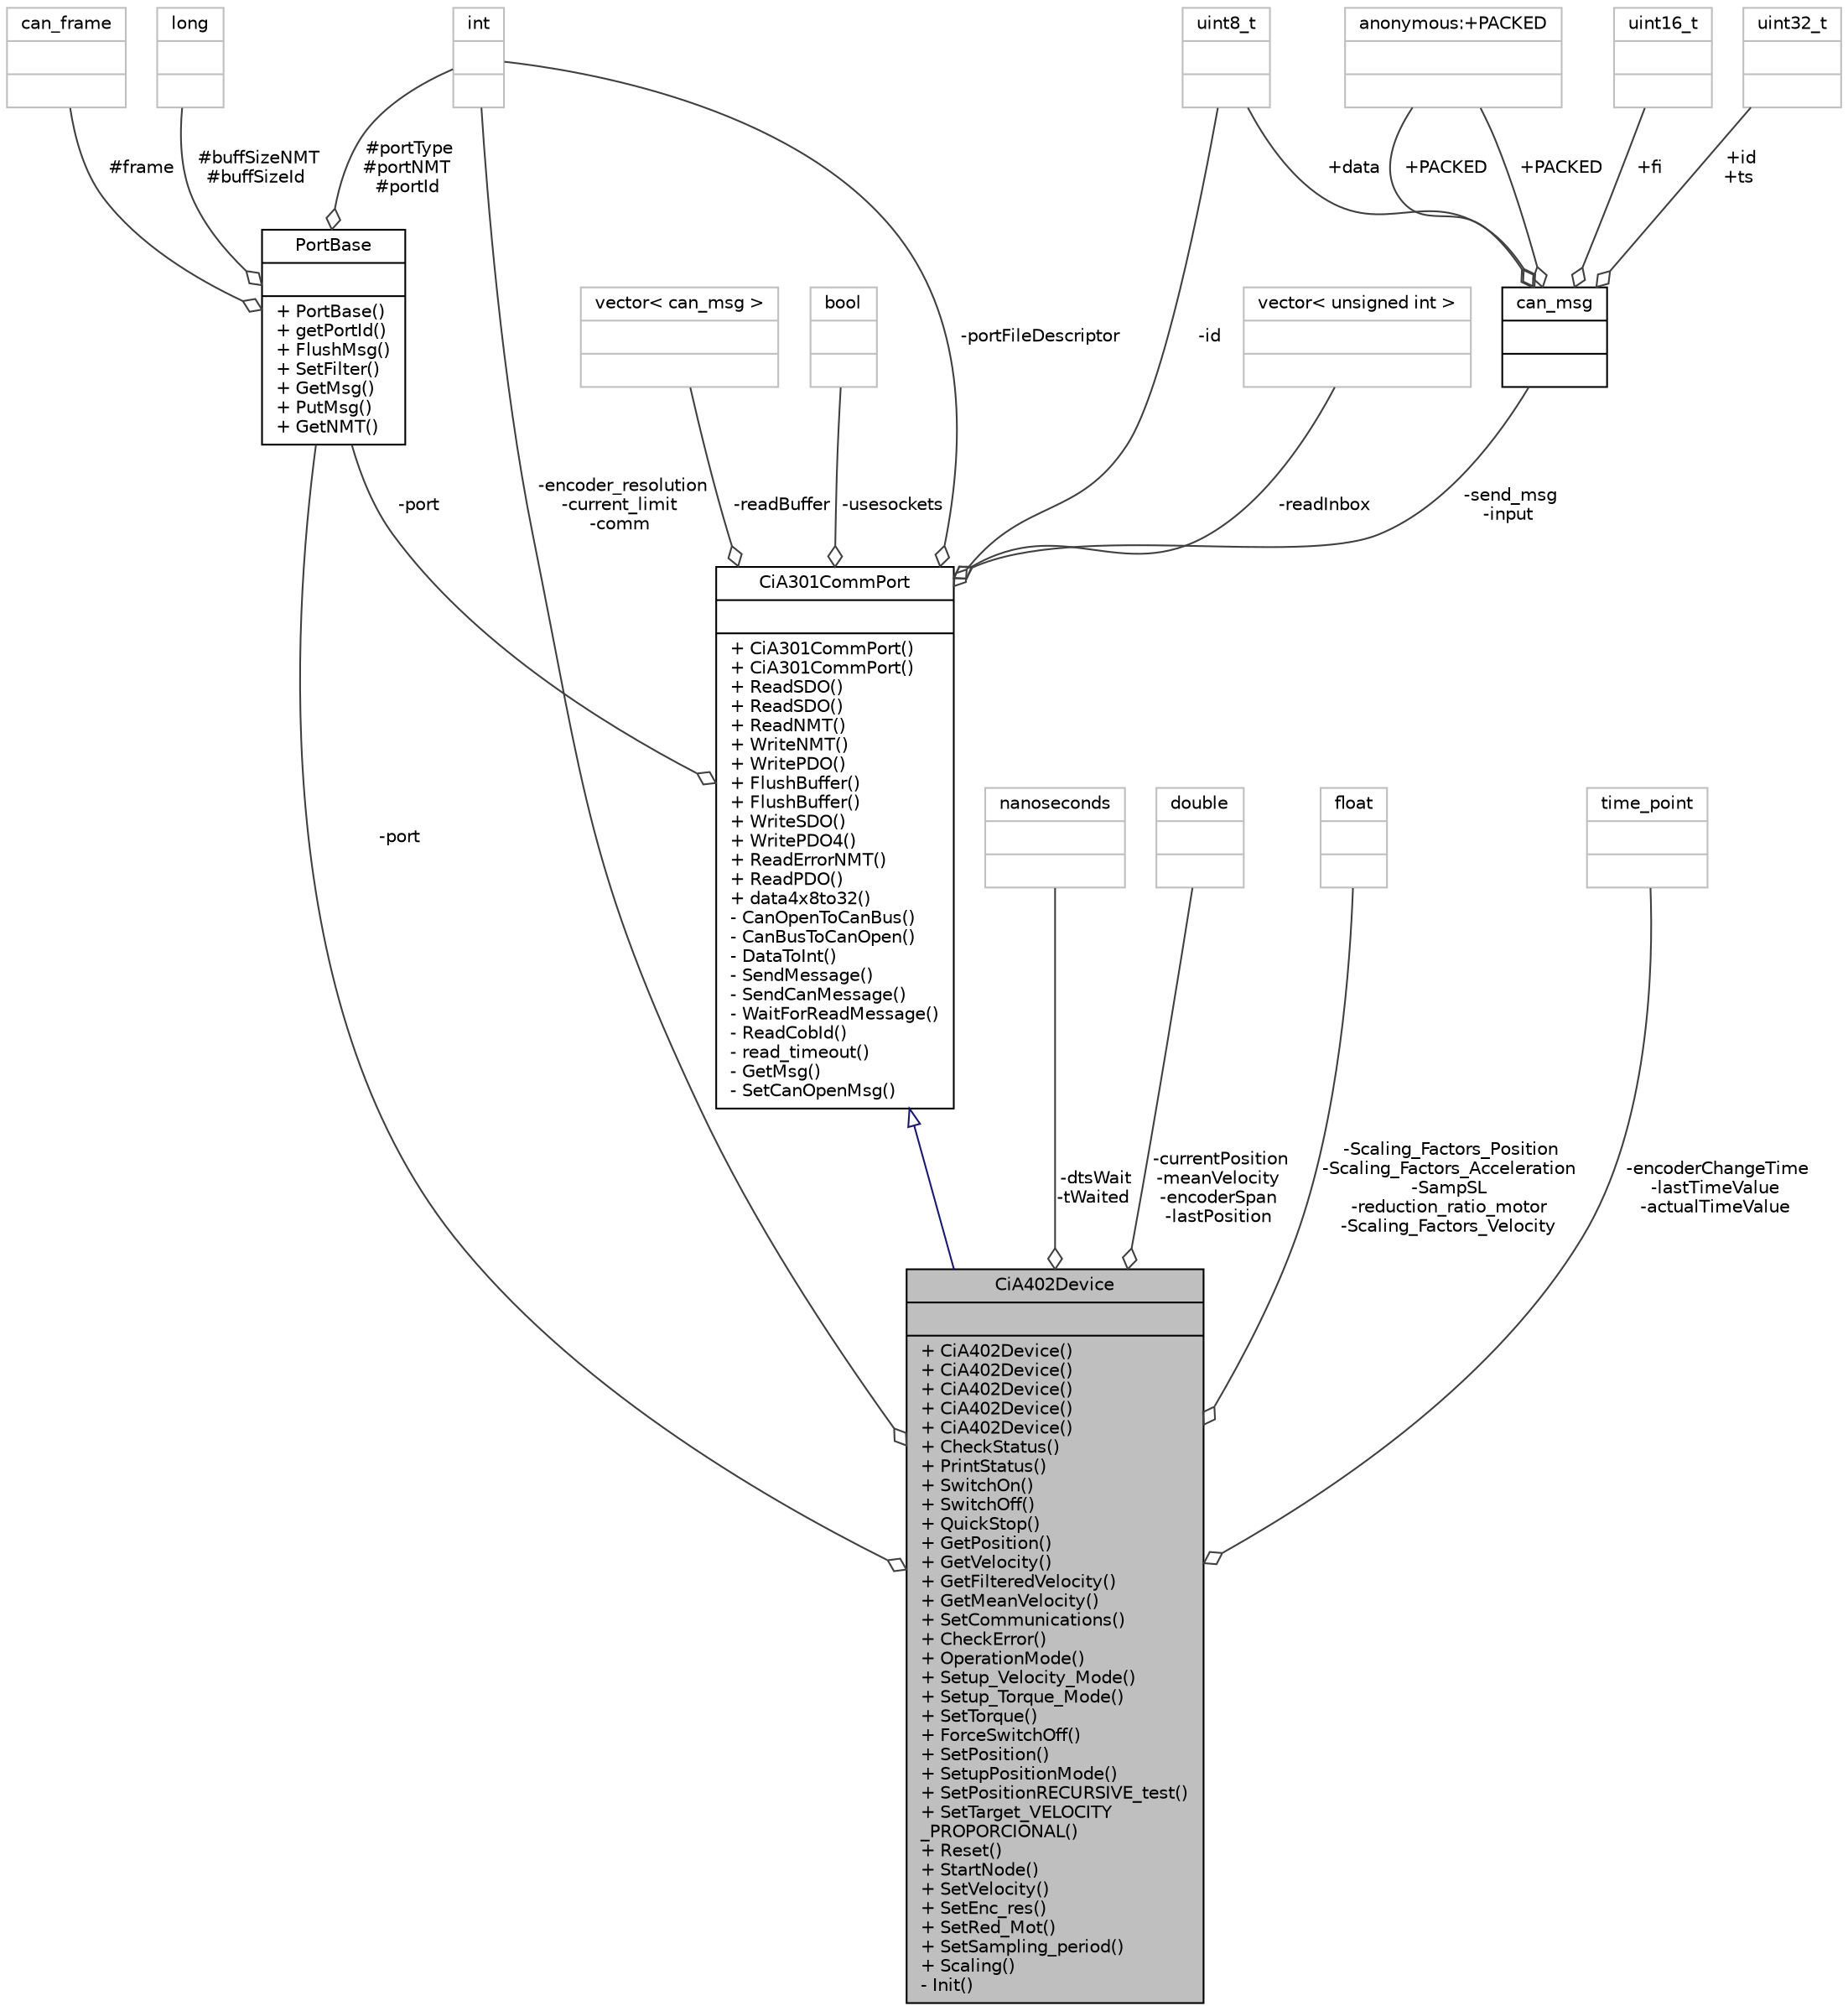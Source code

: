digraph "CiA402Device"
{
  bgcolor="transparent";
  edge [fontname="Helvetica",fontsize="10",labelfontname="Helvetica",labelfontsize="10"];
  node [fontname="Helvetica",fontsize="10",shape=record];
  Node1 [label="{CiA402Device\n||+ CiA402Device()\l+ CiA402Device()\l+ CiA402Device()\l+ CiA402Device()\l+ CiA402Device()\l+ CheckStatus()\l+ PrintStatus()\l+ SwitchOn()\l+ SwitchOff()\l+ QuickStop()\l+ GetPosition()\l+ GetVelocity()\l+ GetFilteredVelocity()\l+ GetMeanVelocity()\l+ SetCommunications()\l+ CheckError()\l+ OperationMode()\l+ Setup_Velocity_Mode()\l+ Setup_Torque_Mode()\l+ SetTorque()\l+ ForceSwitchOff()\l+ SetPosition()\l+ SetupPositionMode()\l+ SetPositionRECURSIVE_test()\l+ SetTarget_VELOCITY\l_PROPORCIONAL()\l+ Reset()\l+ StartNode()\l+ SetVelocity()\l+ SetEnc_res()\l+ SetRed_Mot()\l+ SetSampling_period()\l+ Scaling()\l- Init()\l}",height=0.2,width=0.4,color="black", fillcolor="grey75", style="filled", fontcolor="black"];
  Node2 -> Node1 [dir="back",color="midnightblue",fontsize="10",style="solid",arrowtail="onormal",fontname="Helvetica"];
  Node2 [label="{CiA301CommPort\n||+ CiA301CommPort()\l+ CiA301CommPort()\l+ ReadSDO()\l+ ReadSDO()\l+ ReadNMT()\l+ WriteNMT()\l+ WritePDO()\l+ FlushBuffer()\l+ FlushBuffer()\l+ WriteSDO()\l+ WritePDO4()\l+ ReadErrorNMT()\l+ ReadPDO()\l+ data4x8to32()\l- CanOpenToCanBus()\l- CanBusToCanOpen()\l- DataToInt()\l- SendMessage()\l- SendCanMessage()\l- WaitForReadMessage()\l- ReadCobId()\l- read_timeout()\l- GetMsg()\l- SetCanOpenMsg()\l}",height=0.2,width=0.4,color="black",URL="$classCiA301CommPort.html"];
  Node3 -> Node2 [color="grey25",fontsize="10",style="solid",label=" -port" ,arrowhead="odiamond",fontname="Helvetica"];
  Node3 [label="{PortBase\n||+ PortBase()\l+ getPortId()\l+ FlushMsg()\l+ SetFilter()\l+ GetMsg()\l+ PutMsg()\l+ GetNMT()\l}",height=0.2,width=0.4,color="black",URL="$classPortBase.html"];
  Node4 -> Node3 [color="grey25",fontsize="10",style="solid",label=" #frame" ,arrowhead="odiamond",fontname="Helvetica"];
  Node4 [label="{can_frame\n||}",height=0.2,width=0.4,color="grey75"];
  Node5 -> Node3 [color="grey25",fontsize="10",style="solid",label=" #portType\n#portNMT\n#portId" ,arrowhead="odiamond",fontname="Helvetica"];
  Node5 [label="{int\n||}",height=0.2,width=0.4,color="grey75"];
  Node6 -> Node3 [color="grey25",fontsize="10",style="solid",label=" #buffSizeNMT\n#buffSizeId" ,arrowhead="odiamond",fontname="Helvetica"];
  Node6 [label="{long\n||}",height=0.2,width=0.4,color="grey75"];
  Node5 -> Node2 [color="grey25",fontsize="10",style="solid",label=" -portFileDescriptor" ,arrowhead="odiamond",fontname="Helvetica"];
  Node7 -> Node2 [color="grey25",fontsize="10",style="solid",label=" -readBuffer" ,arrowhead="odiamond",fontname="Helvetica"];
  Node7 [label="{vector\< can_msg \>\n||}",height=0.2,width=0.4,color="grey75"];
  Node8 -> Node2 [color="grey25",fontsize="10",style="solid",label=" -usesockets" ,arrowhead="odiamond",fontname="Helvetica"];
  Node8 [label="{bool\n||}",height=0.2,width=0.4,color="grey75"];
  Node9 -> Node2 [color="grey25",fontsize="10",style="solid",label=" -id" ,arrowhead="odiamond",fontname="Helvetica"];
  Node9 [label="{uint8_t\n||}",height=0.2,width=0.4,color="grey75"];
  Node10 -> Node2 [color="grey25",fontsize="10",style="solid",label=" -send_msg\n-input" ,arrowhead="odiamond",fontname="Helvetica"];
  Node10 [label="{can_msg\n||}",height=0.2,width=0.4,color="black",URL="$structcan__msg.html"];
  Node11 -> Node10 [color="grey25",fontsize="10",style="solid",label=" +PACKED" ,arrowhead="odiamond",fontname="Helvetica"];
  Node11 [label="{anonymous:+PACKED\n||}",height=0.2,width=0.4,color="grey75"];
  Node11 -> Node10 [color="grey25",fontsize="10",style="solid",label=" +PACKED" ,arrowhead="odiamond",fontname="Helvetica"];
  Node12 -> Node10 [color="grey25",fontsize="10",style="solid",label=" +fi" ,arrowhead="odiamond",fontname="Helvetica"];
  Node12 [label="{uint16_t\n||}",height=0.2,width=0.4,color="grey75"];
  Node13 -> Node10 [color="grey25",fontsize="10",style="solid",label=" +id\n+ts" ,arrowhead="odiamond",fontname="Helvetica"];
  Node13 [label="{uint32_t\n||}",height=0.2,width=0.4,color="grey75"];
  Node9 -> Node10 [color="grey25",fontsize="10",style="solid",label=" +data" ,arrowhead="odiamond",fontname="Helvetica"];
  Node14 -> Node2 [color="grey25",fontsize="10",style="solid",label=" -readInbox" ,arrowhead="odiamond",fontname="Helvetica"];
  Node14 [label="{vector\< unsigned int \>\n||}",height=0.2,width=0.4,color="grey75"];
  Node15 -> Node1 [color="grey25",fontsize="10",style="solid",label=" -dtsWait\n-tWaited" ,arrowhead="odiamond",fontname="Helvetica"];
  Node15 [label="{nanoseconds\n||}",height=0.2,width=0.4,color="grey75"];
  Node3 -> Node1 [color="grey25",fontsize="10",style="solid",label=" -port" ,arrowhead="odiamond",fontname="Helvetica"];
  Node16 -> Node1 [color="grey25",fontsize="10",style="solid",label=" -currentPosition\n-meanVelocity\n-encoderSpan\n-lastPosition" ,arrowhead="odiamond",fontname="Helvetica"];
  Node16 [label="{double\n||}",height=0.2,width=0.4,color="grey75"];
  Node17 -> Node1 [color="grey25",fontsize="10",style="solid",label=" -Scaling_Factors_Position\n-Scaling_Factors_Acceleration\n-SampSL\n-reduction_ratio_motor\n-Scaling_Factors_Velocity" ,arrowhead="odiamond",fontname="Helvetica"];
  Node17 [label="{float\n||}",height=0.2,width=0.4,color="grey75"];
  Node5 -> Node1 [color="grey25",fontsize="10",style="solid",label=" -encoder_resolution\n-current_limit\n-comm" ,arrowhead="odiamond",fontname="Helvetica"];
  Node18 -> Node1 [color="grey25",fontsize="10",style="solid",label=" -encoderChangeTime\n-lastTimeValue\n-actualTimeValue" ,arrowhead="odiamond",fontname="Helvetica"];
  Node18 [label="{time_point\n||}",height=0.2,width=0.4,color="grey75"];
}
